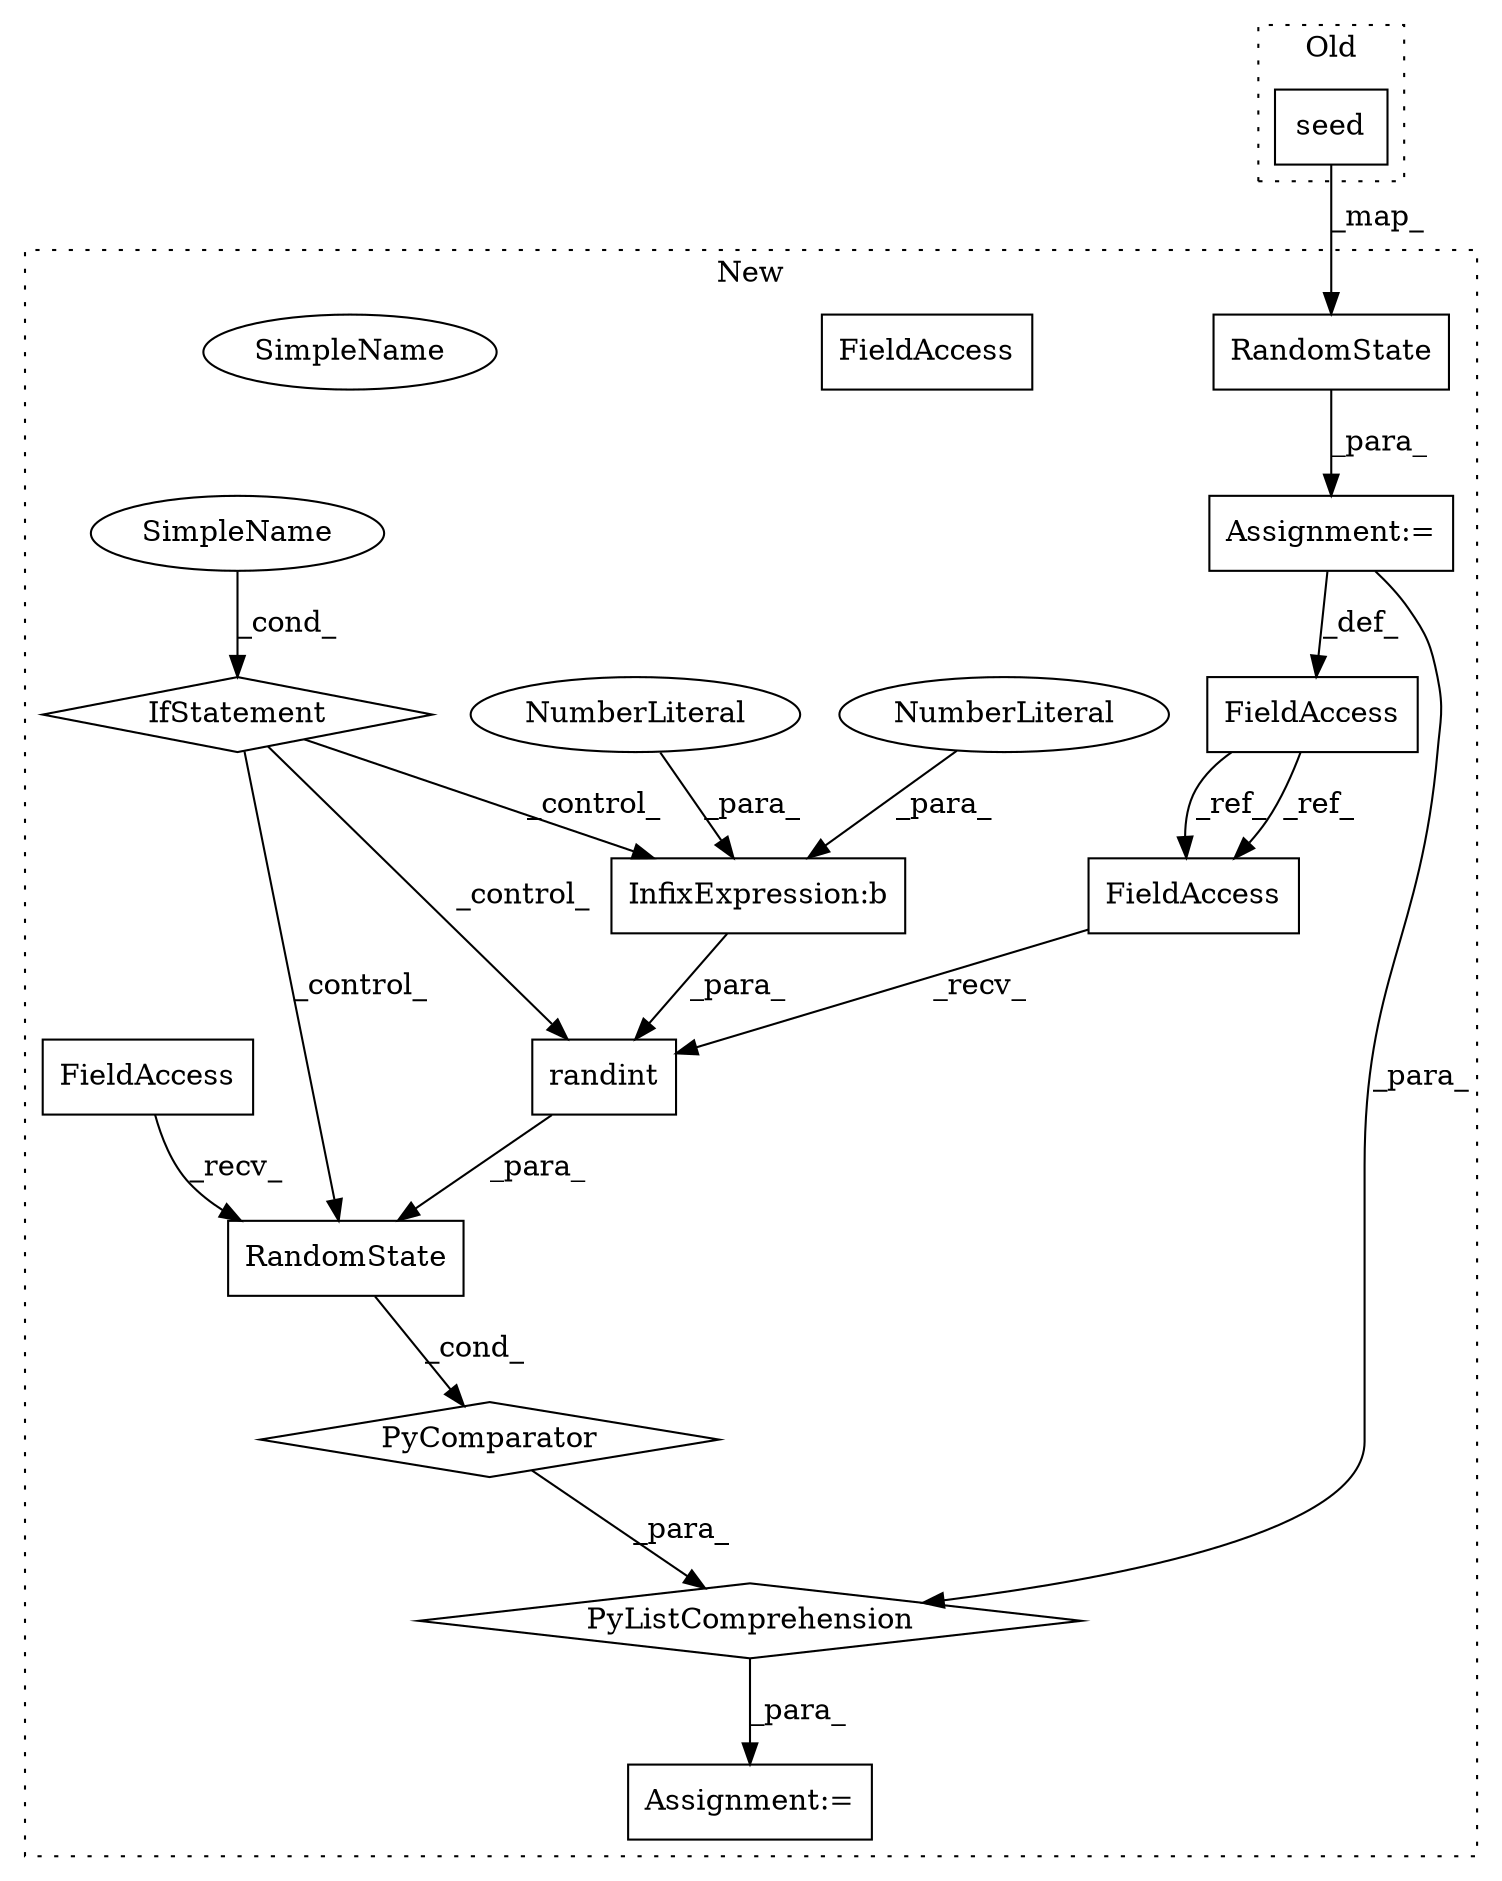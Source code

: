 digraph G {
subgraph cluster0 {
1 [label="seed" a="32" s="9844,9863" l="5,1" shape="box"];
label = "Old";
style="dotted";
}
subgraph cluster1 {
2 [label="RandomState" a="32" s="10193,10219" l="12,1" shape="box"];
3 [label="Assignment:=" a="7" s="10179" l="1" shape="box"];
4 [label="FieldAccess" a="22" s="10161" l="18" shape="box"];
5 [label="FieldAccess" a="22" s="10276" l="18" shape="box"];
6 [label="RandomState" a="32" s="10264,10310" l="12,1" shape="box"];
7 [label="PyComparator" a="113" s="10369" l="32" shape="diamond"];
8 [label="InfixExpression:b" a="27" s="10304" l="3" shape="box"];
9 [label="NumberLiteral" a="34" s="10307" l="2" shape="ellipse"];
10 [label="NumberLiteral" a="34" s="10303" l="1" shape="ellipse"];
11 [label="randint" a="32" s="10295,10309" l="8,1" shape="box"];
12 [label="FieldAccess" a="22" s="10251" l="12" shape="box"];
13 [label="IfStatement" a="25" s="10369" l="32" shape="diamond"];
14 [label="SimpleName" a="42" s="10396" l="5" shape="ellipse"];
15 [label="PyListComprehension" a="109" s="10251" l="158" shape="diamond"];
16 [label="Assignment:=" a="7" s="10239" l="12" shape="box"];
17 [label="SimpleName" a="42" s="10396" l="5" shape="ellipse"];
18 [label="FieldAccess" a="22" s="10276" l="18" shape="box"];
label = "New";
style="dotted";
}
1 -> 2 [label="_map_"];
2 -> 3 [label="_para_"];
3 -> 15 [label="_para_"];
3 -> 4 [label="_def_"];
4 -> 18 [label="_ref_"];
4 -> 18 [label="_ref_"];
6 -> 7 [label="_cond_"];
7 -> 15 [label="_para_"];
8 -> 11 [label="_para_"];
9 -> 8 [label="_para_"];
10 -> 8 [label="_para_"];
11 -> 6 [label="_para_"];
12 -> 6 [label="_recv_"];
13 -> 8 [label="_control_"];
13 -> 6 [label="_control_"];
13 -> 11 [label="_control_"];
15 -> 16 [label="_para_"];
17 -> 13 [label="_cond_"];
18 -> 11 [label="_recv_"];
}